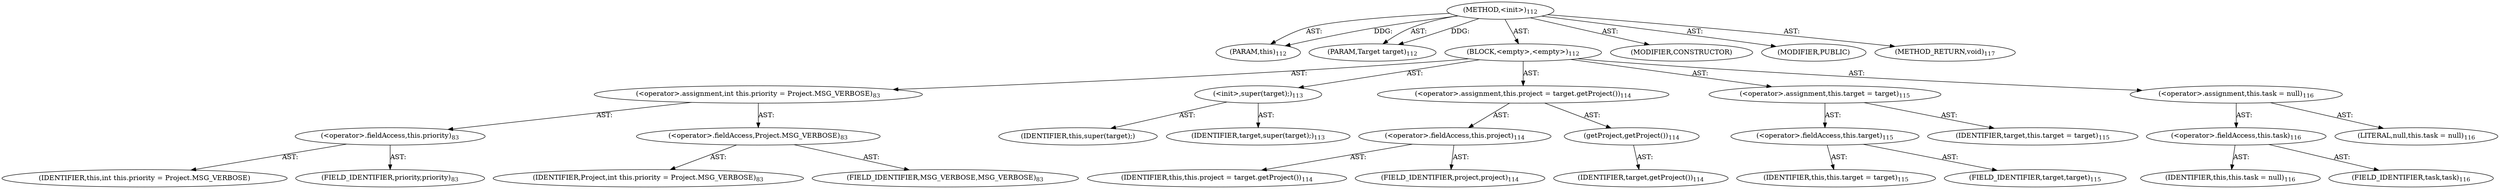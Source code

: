 digraph "&lt;init&gt;" {  
"111669149697" [label = <(METHOD,&lt;init&gt;)<SUB>112</SUB>> ]
"115964116995" [label = <(PARAM,this)<SUB>112</SUB>> ]
"115964116998" [label = <(PARAM,Target target)<SUB>112</SUB>> ]
"25769803777" [label = <(BLOCK,&lt;empty&gt;,&lt;empty&gt;)<SUB>112</SUB>> ]
"30064771084" [label = <(&lt;operator&gt;.assignment,int this.priority = Project.MSG_VERBOSE)<SUB>83</SUB>> ]
"30064771085" [label = <(&lt;operator&gt;.fieldAccess,this.priority)<SUB>83</SUB>> ]
"68719476757" [label = <(IDENTIFIER,this,int this.priority = Project.MSG_VERBOSE)> ]
"55834574853" [label = <(FIELD_IDENTIFIER,priority,priority)<SUB>83</SUB>> ]
"30064771086" [label = <(&lt;operator&gt;.fieldAccess,Project.MSG_VERBOSE)<SUB>83</SUB>> ]
"68719476758" [label = <(IDENTIFIER,Project,int this.priority = Project.MSG_VERBOSE)<SUB>83</SUB>> ]
"55834574854" [label = <(FIELD_IDENTIFIER,MSG_VERBOSE,MSG_VERBOSE)<SUB>83</SUB>> ]
"30064771073" [label = <(&lt;init&gt;,super(target);)<SUB>113</SUB>> ]
"68719476743" [label = <(IDENTIFIER,this,super(target);)> ]
"68719476752" [label = <(IDENTIFIER,target,super(target);)<SUB>113</SUB>> ]
"30064771087" [label = <(&lt;operator&gt;.assignment,this.project = target.getProject())<SUB>114</SUB>> ]
"30064771088" [label = <(&lt;operator&gt;.fieldAccess,this.project)<SUB>114</SUB>> ]
"68719476744" [label = <(IDENTIFIER,this,this.project = target.getProject())<SUB>114</SUB>> ]
"55834574855" [label = <(FIELD_IDENTIFIER,project,project)<SUB>114</SUB>> ]
"30064771089" [label = <(getProject,getProject())<SUB>114</SUB>> ]
"68719476759" [label = <(IDENTIFIER,target,getProject())<SUB>114</SUB>> ]
"30064771090" [label = <(&lt;operator&gt;.assignment,this.target = target)<SUB>115</SUB>> ]
"30064771091" [label = <(&lt;operator&gt;.fieldAccess,this.target)<SUB>115</SUB>> ]
"68719476745" [label = <(IDENTIFIER,this,this.target = target)<SUB>115</SUB>> ]
"55834574856" [label = <(FIELD_IDENTIFIER,target,target)<SUB>115</SUB>> ]
"68719476760" [label = <(IDENTIFIER,target,this.target = target)<SUB>115</SUB>> ]
"30064771092" [label = <(&lt;operator&gt;.assignment,this.task = null)<SUB>116</SUB>> ]
"30064771093" [label = <(&lt;operator&gt;.fieldAccess,this.task)<SUB>116</SUB>> ]
"68719476746" [label = <(IDENTIFIER,this,this.task = null)<SUB>116</SUB>> ]
"55834574857" [label = <(FIELD_IDENTIFIER,task,task)<SUB>116</SUB>> ]
"90194313218" [label = <(LITERAL,null,this.task = null)<SUB>116</SUB>> ]
"133143986184" [label = <(MODIFIER,CONSTRUCTOR)> ]
"133143986185" [label = <(MODIFIER,PUBLIC)> ]
"128849018881" [label = <(METHOD_RETURN,void)<SUB>117</SUB>> ]
  "111669149697" -> "115964116995"  [ label = "AST: "] 
  "111669149697" -> "115964116998"  [ label = "AST: "] 
  "111669149697" -> "25769803777"  [ label = "AST: "] 
  "111669149697" -> "133143986184"  [ label = "AST: "] 
  "111669149697" -> "133143986185"  [ label = "AST: "] 
  "111669149697" -> "128849018881"  [ label = "AST: "] 
  "25769803777" -> "30064771084"  [ label = "AST: "] 
  "25769803777" -> "30064771073"  [ label = "AST: "] 
  "25769803777" -> "30064771087"  [ label = "AST: "] 
  "25769803777" -> "30064771090"  [ label = "AST: "] 
  "25769803777" -> "30064771092"  [ label = "AST: "] 
  "30064771084" -> "30064771085"  [ label = "AST: "] 
  "30064771084" -> "30064771086"  [ label = "AST: "] 
  "30064771085" -> "68719476757"  [ label = "AST: "] 
  "30064771085" -> "55834574853"  [ label = "AST: "] 
  "30064771086" -> "68719476758"  [ label = "AST: "] 
  "30064771086" -> "55834574854"  [ label = "AST: "] 
  "30064771073" -> "68719476743"  [ label = "AST: "] 
  "30064771073" -> "68719476752"  [ label = "AST: "] 
  "30064771087" -> "30064771088"  [ label = "AST: "] 
  "30064771087" -> "30064771089"  [ label = "AST: "] 
  "30064771088" -> "68719476744"  [ label = "AST: "] 
  "30064771088" -> "55834574855"  [ label = "AST: "] 
  "30064771089" -> "68719476759"  [ label = "AST: "] 
  "30064771090" -> "30064771091"  [ label = "AST: "] 
  "30064771090" -> "68719476760"  [ label = "AST: "] 
  "30064771091" -> "68719476745"  [ label = "AST: "] 
  "30064771091" -> "55834574856"  [ label = "AST: "] 
  "30064771092" -> "30064771093"  [ label = "AST: "] 
  "30064771092" -> "90194313218"  [ label = "AST: "] 
  "30064771093" -> "68719476746"  [ label = "AST: "] 
  "30064771093" -> "55834574857"  [ label = "AST: "] 
  "111669149697" -> "115964116995"  [ label = "DDG: "] 
  "111669149697" -> "115964116998"  [ label = "DDG: "] 
}
